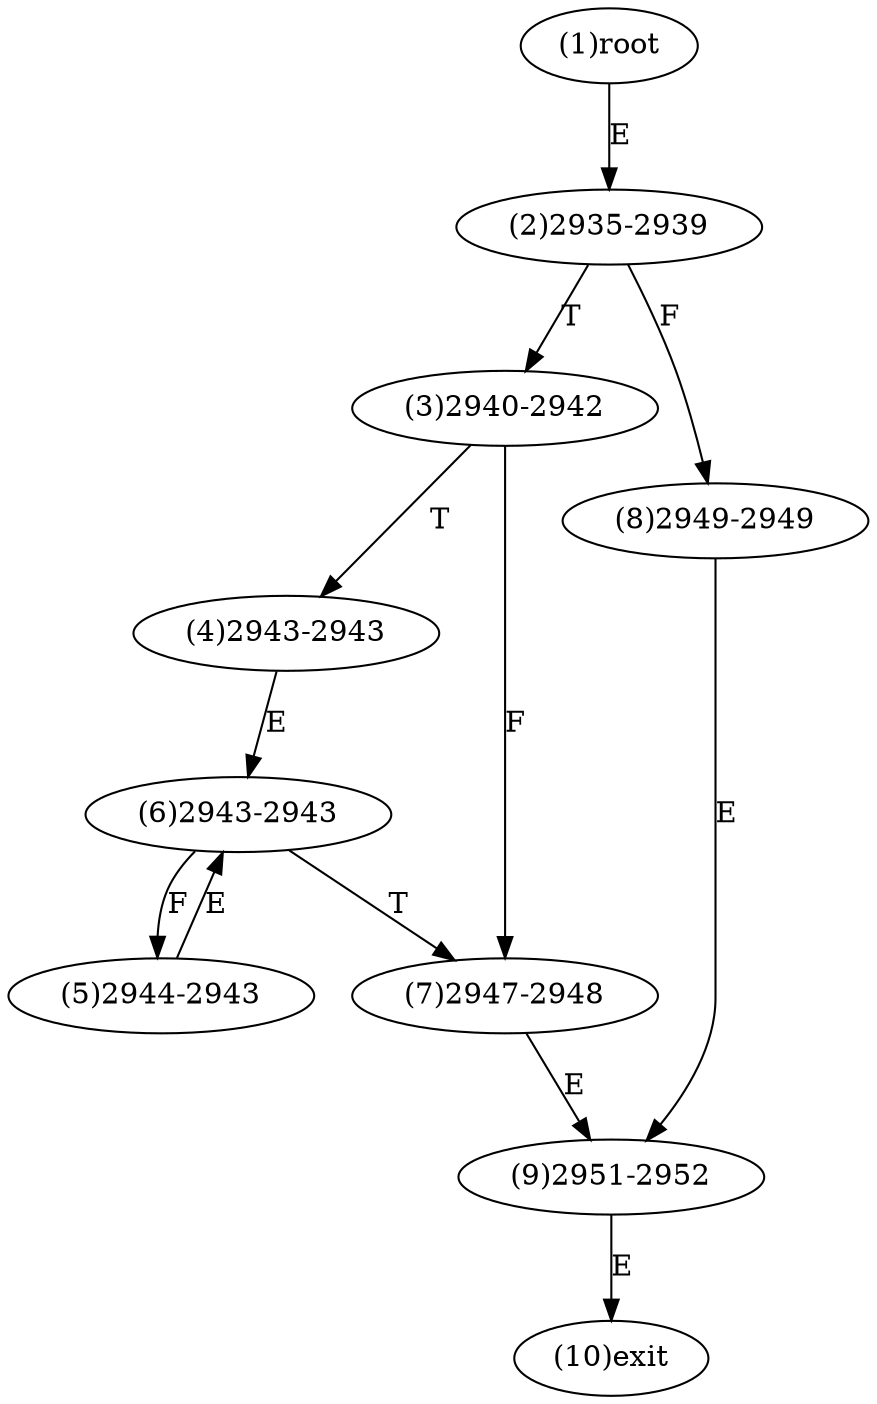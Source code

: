 digraph "" { 
1[ label="(1)root"];
2[ label="(2)2935-2939"];
3[ label="(3)2940-2942"];
4[ label="(4)2943-2943"];
5[ label="(5)2944-2943"];
6[ label="(6)2943-2943"];
7[ label="(7)2947-2948"];
8[ label="(8)2949-2949"];
9[ label="(9)2951-2952"];
10[ label="(10)exit"];
1->2[ label="E"];
2->8[ label="F"];
2->3[ label="T"];
3->7[ label="F"];
3->4[ label="T"];
4->6[ label="E"];
5->6[ label="E"];
6->5[ label="F"];
6->7[ label="T"];
7->9[ label="E"];
8->9[ label="E"];
9->10[ label="E"];
}